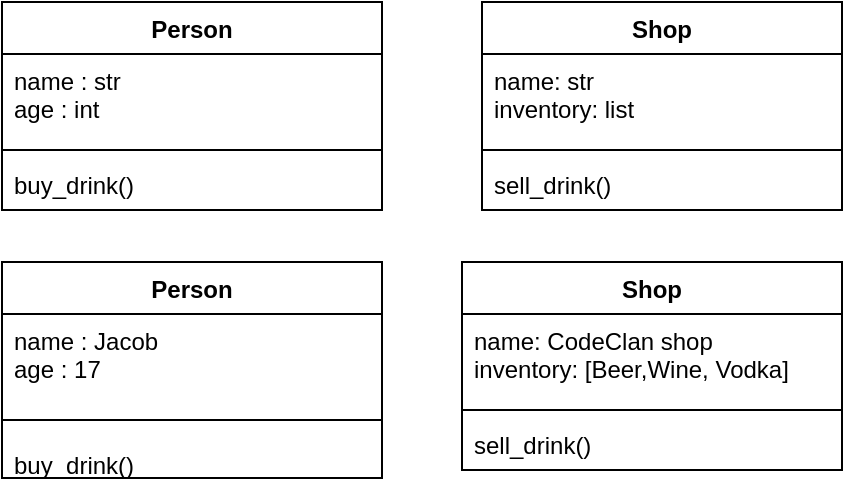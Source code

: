 <mxfile version="16.6.4" type="device"><diagram id="pEXjPeL4G4ul3mvN8p-h" name="Page-1"><mxGraphModel dx="786" dy="546" grid="1" gridSize="10" guides="1" tooltips="1" connect="1" arrows="1" fold="1" page="1" pageScale="1" pageWidth="827" pageHeight="1169" math="0" shadow="0"><root><mxCell id="0"/><mxCell id="1" parent="0"/><mxCell id="WRLALEOYN5SE83If2u-8-1" value="Person" style="swimlane;fontStyle=1;align=center;verticalAlign=top;childLayout=stackLayout;horizontal=1;startSize=26;horizontalStack=0;resizeParent=1;resizeParentMax=0;resizeLast=0;collapsible=1;marginBottom=0;" vertex="1" parent="1"><mxGeometry x="40" y="80" width="190" height="104" as="geometry"/></mxCell><mxCell id="WRLALEOYN5SE83If2u-8-2" value="name : str&#10;age : int" style="text;strokeColor=none;fillColor=none;align=left;verticalAlign=top;spacingLeft=4;spacingRight=4;overflow=hidden;rotatable=0;points=[[0,0.5],[1,0.5]];portConstraint=eastwest;" vertex="1" parent="WRLALEOYN5SE83If2u-8-1"><mxGeometry y="26" width="190" height="44" as="geometry"/></mxCell><mxCell id="WRLALEOYN5SE83If2u-8-3" value="" style="line;strokeWidth=1;fillColor=none;align=left;verticalAlign=middle;spacingTop=-1;spacingLeft=3;spacingRight=3;rotatable=0;labelPosition=right;points=[];portConstraint=eastwest;" vertex="1" parent="WRLALEOYN5SE83If2u-8-1"><mxGeometry y="70" width="190" height="8" as="geometry"/></mxCell><mxCell id="WRLALEOYN5SE83If2u-8-4" value="buy_drink()" style="text;strokeColor=none;fillColor=none;align=left;verticalAlign=top;spacingLeft=4;spacingRight=4;overflow=hidden;rotatable=0;points=[[0,0.5],[1,0.5]];portConstraint=eastwest;" vertex="1" parent="WRLALEOYN5SE83If2u-8-1"><mxGeometry y="78" width="190" height="26" as="geometry"/></mxCell><mxCell id="WRLALEOYN5SE83If2u-8-10" value="Shop" style="swimlane;fontStyle=1;align=center;verticalAlign=top;childLayout=stackLayout;horizontal=1;startSize=26;horizontalStack=0;resizeParent=1;resizeParentMax=0;resizeLast=0;collapsible=1;marginBottom=0;" vertex="1" parent="1"><mxGeometry x="280" y="80" width="180" height="104" as="geometry"/></mxCell><mxCell id="WRLALEOYN5SE83If2u-8-11" value="name: str&#10;inventory: list" style="text;strokeColor=none;fillColor=none;align=left;verticalAlign=top;spacingLeft=4;spacingRight=4;overflow=hidden;rotatable=0;points=[[0,0.5],[1,0.5]];portConstraint=eastwest;" vertex="1" parent="WRLALEOYN5SE83If2u-8-10"><mxGeometry y="26" width="180" height="44" as="geometry"/></mxCell><mxCell id="WRLALEOYN5SE83If2u-8-12" value="" style="line;strokeWidth=1;fillColor=none;align=left;verticalAlign=middle;spacingTop=-1;spacingLeft=3;spacingRight=3;rotatable=0;labelPosition=right;points=[];portConstraint=eastwest;" vertex="1" parent="WRLALEOYN5SE83If2u-8-10"><mxGeometry y="70" width="180" height="8" as="geometry"/></mxCell><mxCell id="WRLALEOYN5SE83If2u-8-13" value="sell_drink()" style="text;strokeColor=none;fillColor=none;align=left;verticalAlign=top;spacingLeft=4;spacingRight=4;overflow=hidden;rotatable=0;points=[[0,0.5],[1,0.5]];portConstraint=eastwest;" vertex="1" parent="WRLALEOYN5SE83If2u-8-10"><mxGeometry y="78" width="180" height="26" as="geometry"/></mxCell><mxCell id="WRLALEOYN5SE83If2u-8-14" value="Person" style="swimlane;fontStyle=1;align=center;verticalAlign=top;childLayout=stackLayout;horizontal=1;startSize=26;horizontalStack=0;resizeParent=1;resizeParentMax=0;resizeLast=0;collapsible=1;marginBottom=0;" vertex="1" parent="1"><mxGeometry x="40" y="210" width="190" height="108" as="geometry"/></mxCell><mxCell id="WRLALEOYN5SE83If2u-8-15" value="name : Jacob&#10;age : 17" style="text;strokeColor=none;fillColor=none;align=left;verticalAlign=top;spacingLeft=4;spacingRight=4;overflow=hidden;rotatable=0;points=[[0,0.5],[1,0.5]];portConstraint=eastwest;" vertex="1" parent="WRLALEOYN5SE83If2u-8-14"><mxGeometry y="26" width="190" height="44" as="geometry"/></mxCell><mxCell id="WRLALEOYN5SE83If2u-8-16" value="" style="line;strokeWidth=1;fillColor=none;align=left;verticalAlign=middle;spacingTop=-1;spacingLeft=3;spacingRight=3;rotatable=0;labelPosition=right;points=[];portConstraint=eastwest;" vertex="1" parent="WRLALEOYN5SE83If2u-8-14"><mxGeometry y="70" width="190" height="18" as="geometry"/></mxCell><mxCell id="WRLALEOYN5SE83If2u-8-17" value="buy_drink()" style="text;strokeColor=none;fillColor=none;align=left;verticalAlign=top;spacingLeft=4;spacingRight=4;overflow=hidden;rotatable=0;points=[[0,0.5],[1,0.5]];portConstraint=eastwest;" vertex="1" parent="WRLALEOYN5SE83If2u-8-14"><mxGeometry y="88" width="190" height="20" as="geometry"/></mxCell><mxCell id="WRLALEOYN5SE83If2u-8-18" value="Shop" style="swimlane;fontStyle=1;align=center;verticalAlign=top;childLayout=stackLayout;horizontal=1;startSize=26;horizontalStack=0;resizeParent=1;resizeParentMax=0;resizeLast=0;collapsible=1;marginBottom=0;" vertex="1" parent="1"><mxGeometry x="270" y="210" width="190" height="104" as="geometry"/></mxCell><mxCell id="WRLALEOYN5SE83If2u-8-19" value="name: CodeClan shop&#10;inventory: [Beer,Wine, Vodka]" style="text;strokeColor=none;fillColor=none;align=left;verticalAlign=top;spacingLeft=4;spacingRight=4;overflow=hidden;rotatable=0;points=[[0,0.5],[1,0.5]];portConstraint=eastwest;" vertex="1" parent="WRLALEOYN5SE83If2u-8-18"><mxGeometry y="26" width="190" height="44" as="geometry"/></mxCell><mxCell id="WRLALEOYN5SE83If2u-8-20" value="" style="line;strokeWidth=1;fillColor=none;align=left;verticalAlign=middle;spacingTop=-1;spacingLeft=3;spacingRight=3;rotatable=0;labelPosition=right;points=[];portConstraint=eastwest;" vertex="1" parent="WRLALEOYN5SE83If2u-8-18"><mxGeometry y="70" width="190" height="8" as="geometry"/></mxCell><mxCell id="WRLALEOYN5SE83If2u-8-21" value="sell_drink()" style="text;strokeColor=none;fillColor=none;align=left;verticalAlign=top;spacingLeft=4;spacingRight=4;overflow=hidden;rotatable=0;points=[[0,0.5],[1,0.5]];portConstraint=eastwest;" vertex="1" parent="WRLALEOYN5SE83If2u-8-18"><mxGeometry y="78" width="190" height="26" as="geometry"/></mxCell></root></mxGraphModel></diagram></mxfile>
